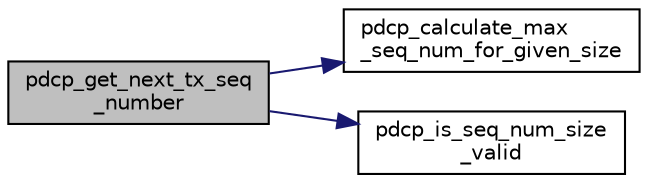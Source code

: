 digraph "pdcp_get_next_tx_seq_number"
{
 // LATEX_PDF_SIZE
  edge [fontname="Helvetica",fontsize="10",labelfontname="Helvetica",labelfontsize="10"];
  node [fontname="Helvetica",fontsize="10",shape=record];
  rankdir="LR";
  Node1 [label="pdcp_get_next_tx_seq\l_number",height=0.2,width=0.4,color="black", fillcolor="grey75", style="filled", fontcolor="black",tooltip=" "];
  Node1 -> Node2 [color="midnightblue",fontsize="10",style="solid",fontname="Helvetica"];
  Node2 [label="pdcp_calculate_max\l_seq_num_for_given_size",height=0.2,width=0.4,color="black", fillcolor="white", style="filled",URL="$pdcp__sequence__manager_8c.html#a8a99adb0c43249165d43fe060fd044be",tooltip=" "];
  Node1 -> Node3 [color="midnightblue",fontsize="10",style="solid",fontname="Helvetica"];
  Node3 [label="pdcp_is_seq_num_size\l_valid",height=0.2,width=0.4,color="black", fillcolor="white", style="filled",URL="$pdcp__sequence__manager_8c.html#a8ffb044caae6ac45cbc66e197137b8d1",tooltip=" "];
}
